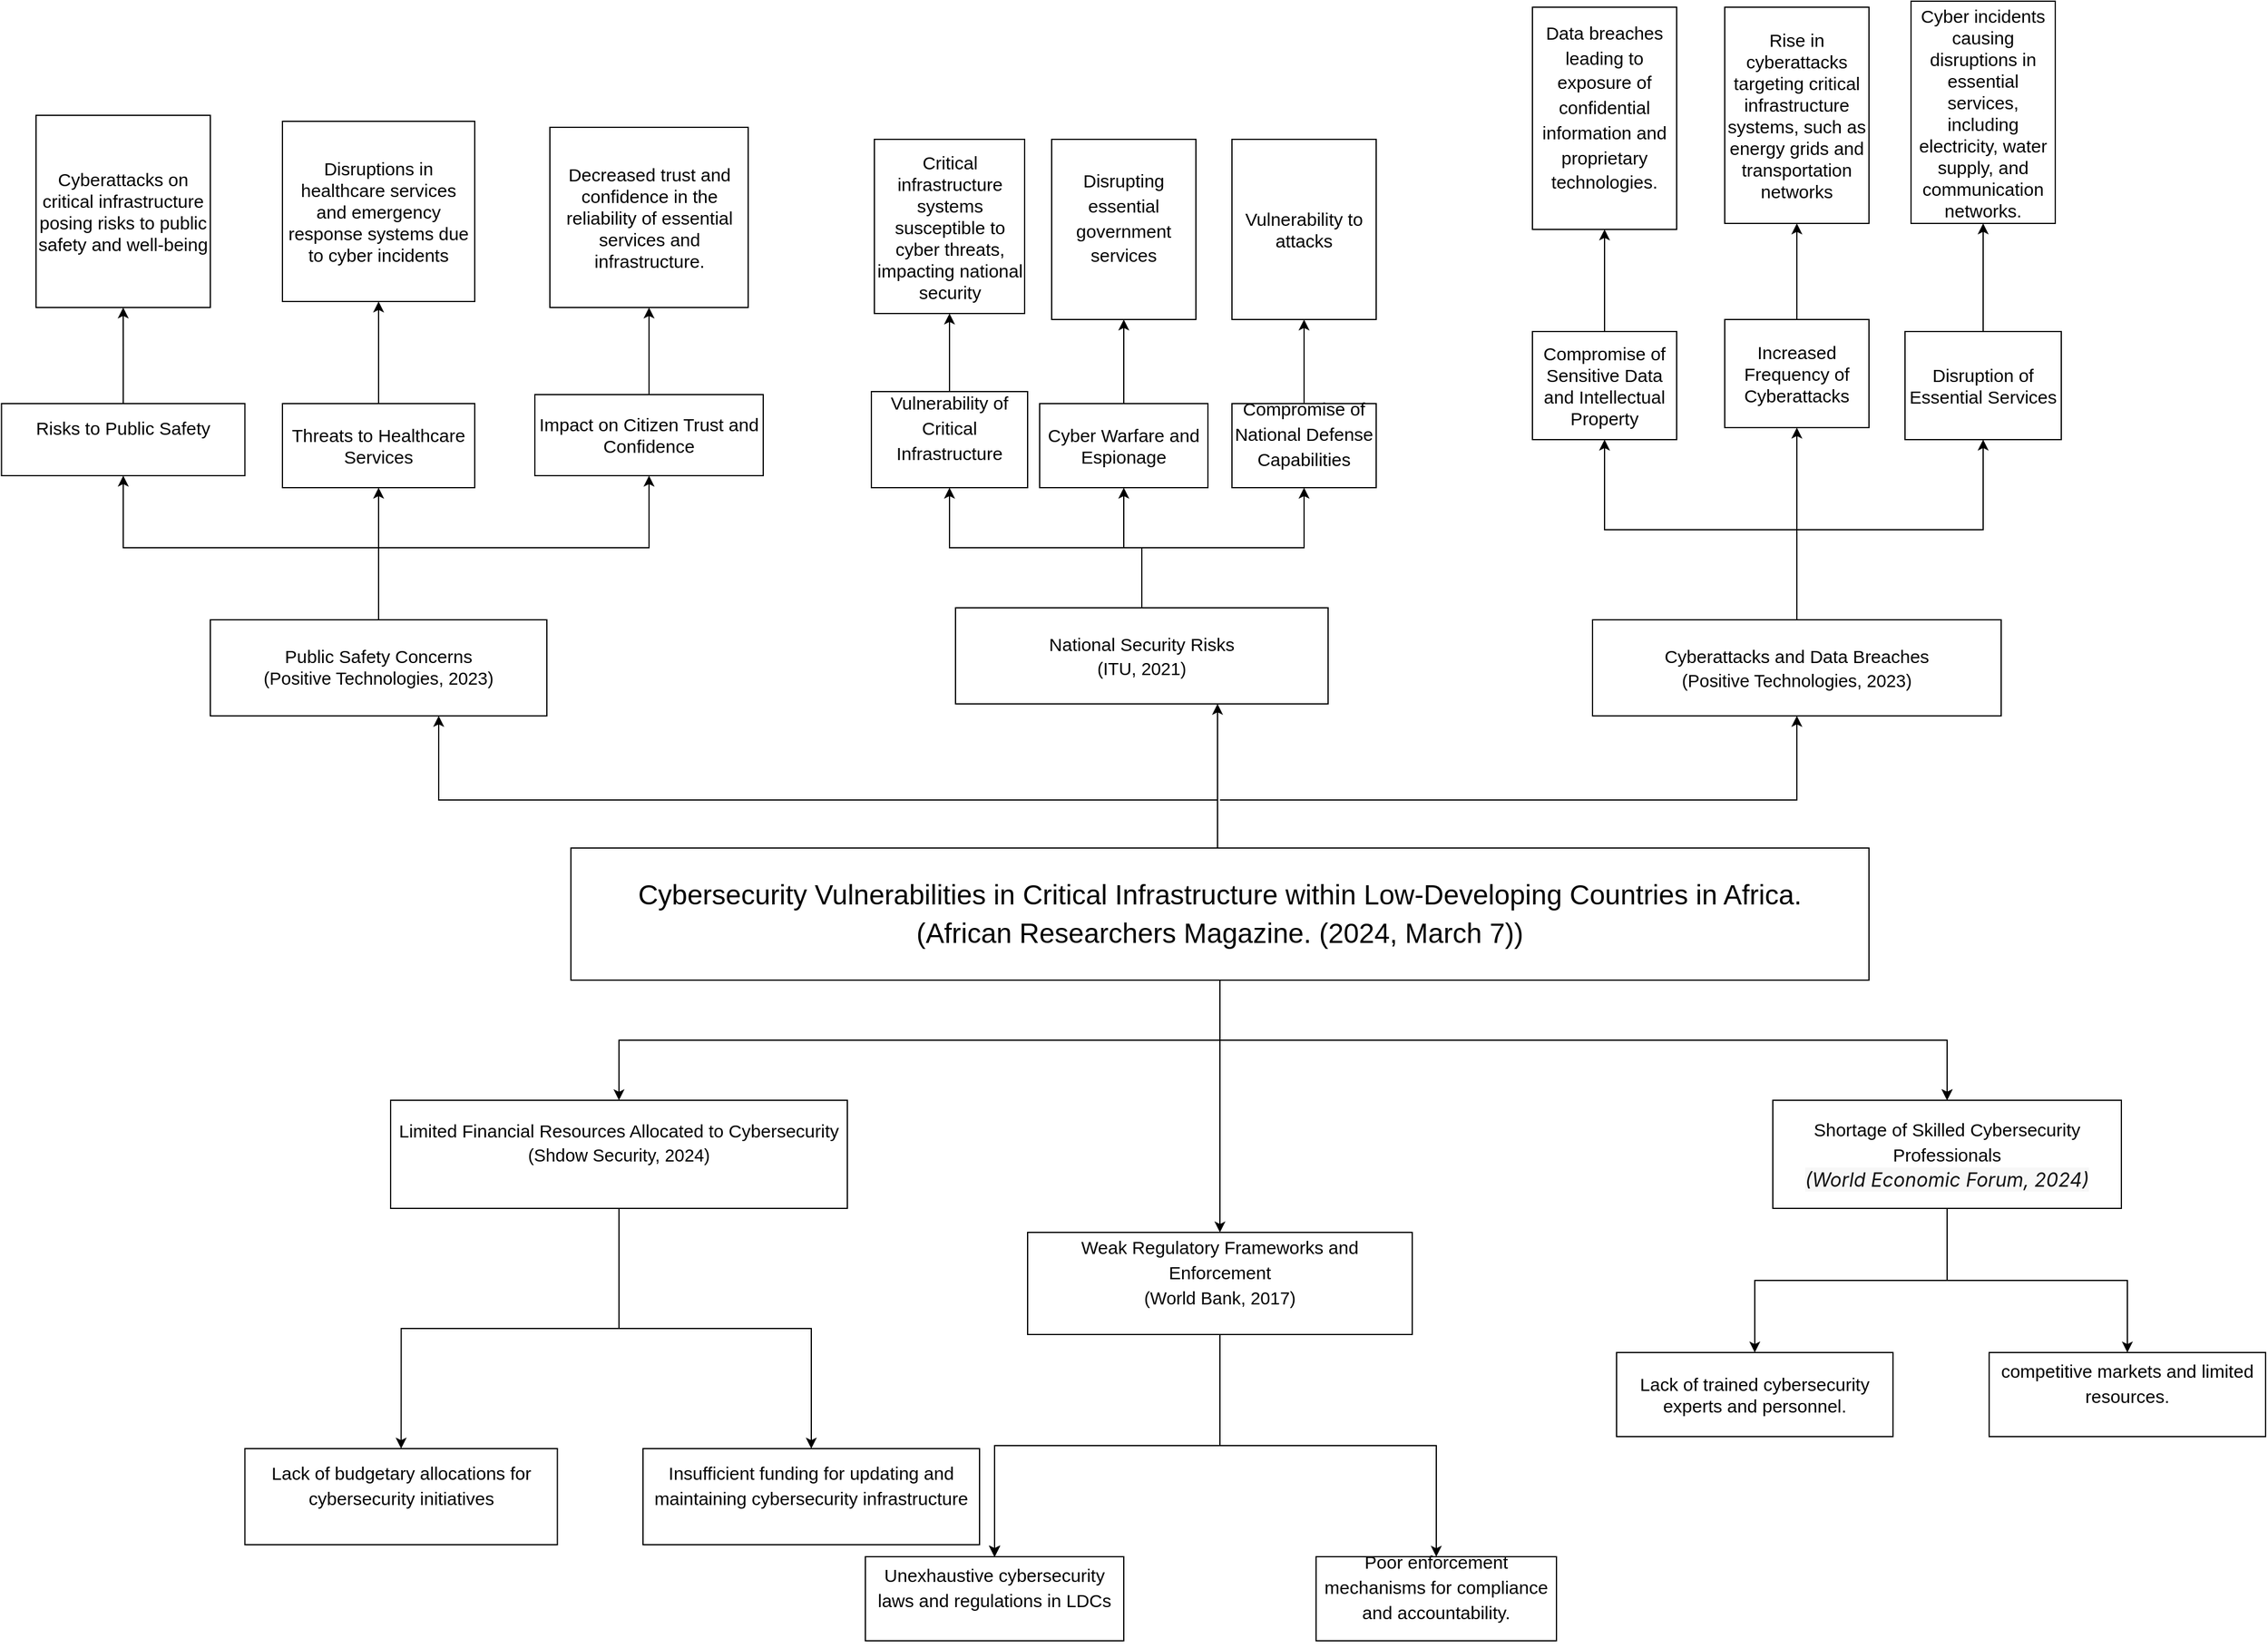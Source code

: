 <mxfile version="24.4.4" type="github">
  <diagram name="Page-1" id="VkASsHpngTa2wYTxf0N8">
    <mxGraphModel dx="2335" dy="1908" grid="1" gridSize="10" guides="1" tooltips="1" connect="1" arrows="1" fold="1" page="1" pageScale="1" pageWidth="850" pageHeight="1100" math="0" shadow="0">
      <root>
        <mxCell id="0" />
        <mxCell id="1" parent="0" />
        <mxCell id="DKDABqMm2oadwqxOEiDG-5" value="" style="edgeStyle=orthogonalEdgeStyle;rounded=0;orthogonalLoop=1;jettySize=auto;html=1;fontSize=15;" parent="1" source="DKDABqMm2oadwqxOEiDG-2" target="DKDABqMm2oadwqxOEiDG-3" edge="1">
          <mxGeometry relative="1" as="geometry" />
        </mxCell>
        <mxCell id="DKDABqMm2oadwqxOEiDG-7" value="" style="edgeStyle=orthogonalEdgeStyle;rounded=0;orthogonalLoop=1;jettySize=auto;html=1;fontSize=15;" parent="1" source="DKDABqMm2oadwqxOEiDG-2" target="DKDABqMm2oadwqxOEiDG-6" edge="1">
          <mxGeometry relative="1" as="geometry" />
        </mxCell>
        <mxCell id="DKDABqMm2oadwqxOEiDG-8" value="" style="edgeStyle=orthogonalEdgeStyle;rounded=0;orthogonalLoop=1;jettySize=auto;html=1;fontSize=15;" parent="1" source="DKDABqMm2oadwqxOEiDG-2" target="DKDABqMm2oadwqxOEiDG-6" edge="1">
          <mxGeometry relative="1" as="geometry" />
        </mxCell>
        <mxCell id="DKDABqMm2oadwqxOEiDG-11" value="" style="edgeStyle=orthogonalEdgeStyle;rounded=0;orthogonalLoop=1;jettySize=auto;html=1;fontSize=15;" parent="1" source="DKDABqMm2oadwqxOEiDG-2" target="DKDABqMm2oadwqxOEiDG-10" edge="1">
          <mxGeometry relative="1" as="geometry" />
        </mxCell>
        <mxCell id="DKDABqMm2oadwqxOEiDG-43" value="" style="edgeStyle=orthogonalEdgeStyle;rounded=0;orthogonalLoop=1;jettySize=auto;html=1;fontSize=15;" parent="1" source="DKDABqMm2oadwqxOEiDG-2" target="DKDABqMm2oadwqxOEiDG-42" edge="1">
          <mxGeometry relative="1" as="geometry">
            <Array as="points">
              <mxPoint x="718" y="380" />
              <mxPoint x="70" y="380" />
            </Array>
          </mxGeometry>
        </mxCell>
        <mxCell id="DKDABqMm2oadwqxOEiDG-45" value="" style="edgeStyle=orthogonalEdgeStyle;rounded=0;orthogonalLoop=1;jettySize=auto;html=1;fontSize=15;" parent="1" source="DKDABqMm2oadwqxOEiDG-2" target="DKDABqMm2oadwqxOEiDG-44" edge="1">
          <mxGeometry relative="1" as="geometry">
            <Array as="points">
              <mxPoint x="718" y="360" />
              <mxPoint x="718" y="360" />
            </Array>
          </mxGeometry>
        </mxCell>
        <mxCell id="DKDABqMm2oadwqxOEiDG-2" value="&lt;p dir=&quot;ltr&quot; style=&quot;line-height: 1.38; margin-top: 0pt; margin-bottom: 0pt; font-size: 23px;&quot;&gt;&lt;span style=&quot;font-size: 23px;&quot; id=&quot;docs-internal-guid-ebd4210a-7fff-374b-6ba0-749854fff992&quot;&gt;&lt;/span&gt;&lt;/p&gt;&lt;p style=&quot;line-height: 1.38; margin-top: 0pt; margin-bottom: 0pt; font-size: 23px;&quot; dir=&quot;ltr&quot;&gt;&lt;span style=&quot;font-size: 23px; font-family: Arial, sans-serif; color: rgb(0, 0, 0); background-color: transparent; font-weight: 400; font-style: normal; font-variant: normal; text-decoration: none; vertical-align: baseline; white-space: pre-wrap;&quot;&gt;Cybersecurity Vulnerabilities in Critical Infrastructure within Low-Developing Countries in Africa.&lt;/span&gt;&lt;/p&gt;&lt;p style=&quot;line-height: 1.38; margin-top: 0pt; margin-bottom: 0pt; font-size: 23px;&quot; dir=&quot;ltr&quot;&gt;&lt;span style=&quot;background-color: transparent; white-space-collapse: preserve; font-family: Arial, sans-serif; font-variant-numeric: normal; font-variant-east-asian: normal; font-variant-alternates: normal; font-variant-position: normal; vertical-align: baseline;&quot;&gt;(&lt;/span&gt;&lt;span style=&quot;background-color: transparent; white-space-collapse: preserve; font-family: Arial, sans-serif;&quot;&gt;African Researchers Magazine. (2024, March 7)&lt;/span&gt;&lt;span style=&quot;background-color: transparent; font-family: Arial, sans-serif; white-space-collapse: preserve;&quot;&gt;)&lt;/span&gt;&lt;/p&gt;" style="whiteSpace=wrap;html=1;fontSize=23;" parent="1" vertex="1">
          <mxGeometry x="180" y="420" width="1080" height="110" as="geometry" />
        </mxCell>
        <mxCell id="DKDABqMm2oadwqxOEiDG-37" value="" style="edgeStyle=orthogonalEdgeStyle;rounded=0;orthogonalLoop=1;jettySize=auto;html=1;fontSize=15;" parent="1" source="DKDABqMm2oadwqxOEiDG-3" target="DKDABqMm2oadwqxOEiDG-36" edge="1">
          <mxGeometry relative="1" as="geometry" />
        </mxCell>
        <mxCell id="DKDABqMm2oadwqxOEiDG-39" value="" style="edgeStyle=orthogonalEdgeStyle;rounded=0;orthogonalLoop=1;jettySize=auto;html=1;entryX=0.5;entryY=0;entryDx=0;entryDy=0;fontSize=15;" parent="1" source="DKDABqMm2oadwqxOEiDG-3" target="DKDABqMm2oadwqxOEiDG-38" edge="1">
          <mxGeometry relative="1" as="geometry" />
        </mxCell>
        <mxCell id="DKDABqMm2oadwqxOEiDG-3" value="&lt;span id=&quot;docs-internal-guid-46789bb0-7fff-914e-63f1-fa11c02dad69&quot; style=&quot;font-size: 15px;&quot;&gt;&lt;p dir=&quot;ltr&quot; style=&quot;line-height: 1.38; margin-top: 0pt; margin-bottom: 0pt; font-size: 15px;&quot;&gt;&lt;span style=&quot;font-size: 15px; font-family: Arial, sans-serif; background-color: transparent; font-variant-numeric: normal; font-variant-east-asian: normal; font-variant-alternates: normal; font-variant-position: normal; vertical-align: baseline; white-space-collapse: preserve;&quot;&gt;Limited Financial Resources Allocated to Cybersecurity&lt;/span&gt;&lt;/p&gt;&lt;div style=&quot;font-size: 15px;&quot;&gt;&lt;span style=&quot;font-size: 15px; font-family: Arial, sans-serif; background-color: transparent; font-variant-numeric: normal; font-variant-east-asian: normal; font-variant-alternates: normal; font-variant-position: normal; vertical-align: baseline; white-space-collapse: preserve;&quot;&gt;&lt;span id=&quot;docs-internal-guid-2840e916-7fff-61e6-6857-5c18e821c0c6&quot;&gt;&lt;p style=&quot;line-height:1.38;margin-top:0pt;margin-bottom:0pt;&quot; dir=&quot;ltr&quot;&gt;&lt;span style=&quot;font-size: 11pt; background-color: transparent; font-variant-numeric: normal; font-variant-east-asian: normal; font-variant-alternates: normal; font-variant-position: normal; vertical-align: baseline;&quot;&gt;(Shdow Security, 2024)&lt;/span&gt;&lt;/p&gt;&lt;div&gt;&lt;span style=&quot;font-size: 11pt; background-color: transparent; font-variant-numeric: normal; font-variant-east-asian: normal; font-variant-alternates: normal; font-variant-position: normal; vertical-align: baseline;&quot;&gt;&lt;br&gt;&lt;/span&gt;&lt;/div&gt;&lt;/span&gt;&lt;/span&gt;&lt;/div&gt;&lt;/span&gt;" style="whiteSpace=wrap;html=1;fontSize=15;" parent="1" vertex="1">
          <mxGeometry x="30" y="630" width="380" height="90" as="geometry" />
        </mxCell>
        <mxCell id="DKDABqMm2oadwqxOEiDG-33" value="" style="edgeStyle=orthogonalEdgeStyle;rounded=0;orthogonalLoop=1;jettySize=auto;html=1;fontSize=15;" parent="1" source="DKDABqMm2oadwqxOEiDG-6" target="DKDABqMm2oadwqxOEiDG-32" edge="1">
          <mxGeometry relative="1" as="geometry" />
        </mxCell>
        <mxCell id="DKDABqMm2oadwqxOEiDG-35" value="" style="edgeStyle=orthogonalEdgeStyle;rounded=0;orthogonalLoop=1;jettySize=auto;html=1;fontSize=15;" parent="1" source="DKDABqMm2oadwqxOEiDG-6" target="DKDABqMm2oadwqxOEiDG-34" edge="1">
          <mxGeometry relative="1" as="geometry" />
        </mxCell>
        <mxCell id="DKDABqMm2oadwqxOEiDG-6" value="&lt;span id=&quot;docs-internal-guid-b5cd1bd6-7fff-cd30-41e5-c79b141ef74d&quot; style=&quot;font-size: 15px;&quot;&gt;&lt;p dir=&quot;ltr&quot; style=&quot;line-height: 1.38; margin-top: 0pt; margin-bottom: 0pt; font-size: 15px;&quot;&gt;&lt;span style=&quot;font-size: 15px; font-family: Arial, sans-serif; background-color: transparent; font-variant-numeric: normal; font-variant-east-asian: normal; font-variant-alternates: normal; font-variant-position: normal; vertical-align: baseline; white-space-collapse: preserve;&quot;&gt;Shortage of Skilled Cybersecurity Professionals&lt;/span&gt;&lt;/p&gt;&lt;div style=&quot;font-size: 15px;&quot;&gt;&lt;span style=&quot;font-size: 15px; font-family: Arial, sans-serif; background-color: transparent; font-variant-numeric: normal; font-variant-east-asian: normal; font-variant-alternates: normal; font-variant-position: normal; vertical-align: baseline; white-space-collapse: preserve;&quot;&gt;&lt;em style=&quot;color: rgb(17, 17, 17); font-family: -apple-system, Roboto, SegoeUI, &amp;quot;Segoe UI&amp;quot;, &amp;quot;Helvetica Neue&amp;quot;, Helvetica, &amp;quot;Microsoft YaHei&amp;quot;, &amp;quot;Meiryo UI&amp;quot;, Meiryo, &amp;quot;Arial Unicode MS&amp;quot;, sans-serif; font-size: 16px; text-align: left; white-space-collapse: collapse; background-color: rgb(247, 247, 247);&quot;&gt;(World Economic Forum, 2024)&lt;/em&gt;&lt;br style=&quot;font-size: 15px;&quot;&gt;&lt;/span&gt;&lt;/div&gt;&lt;/span&gt;" style="whiteSpace=wrap;html=1;fontSize=15;" parent="1" vertex="1">
          <mxGeometry x="1180" y="630" width="290" height="90" as="geometry" />
        </mxCell>
        <mxCell id="DKDABqMm2oadwqxOEiDG-13" value="" style="edgeStyle=orthogonalEdgeStyle;rounded=0;orthogonalLoop=1;jettySize=auto;html=1;fontSize=15;" parent="1" source="DKDABqMm2oadwqxOEiDG-10" target="DKDABqMm2oadwqxOEiDG-12" edge="1">
          <mxGeometry relative="1" as="geometry" />
        </mxCell>
        <mxCell id="DKDABqMm2oadwqxOEiDG-14" value="" style="edgeStyle=orthogonalEdgeStyle;rounded=0;orthogonalLoop=1;jettySize=auto;html=1;fontSize=15;" parent="1" source="DKDABqMm2oadwqxOEiDG-10" target="DKDABqMm2oadwqxOEiDG-12" edge="1">
          <mxGeometry relative="1" as="geometry" />
        </mxCell>
        <mxCell id="DKDABqMm2oadwqxOEiDG-15" value="" style="edgeStyle=orthogonalEdgeStyle;rounded=0;orthogonalLoop=1;jettySize=auto;html=1;fontSize=15;" parent="1" source="DKDABqMm2oadwqxOEiDG-10" target="DKDABqMm2oadwqxOEiDG-12" edge="1">
          <mxGeometry relative="1" as="geometry" />
        </mxCell>
        <mxCell id="DKDABqMm2oadwqxOEiDG-16" value="" style="edgeStyle=orthogonalEdgeStyle;rounded=0;orthogonalLoop=1;jettySize=auto;html=1;fontSize=15;" parent="1" source="DKDABqMm2oadwqxOEiDG-10" target="DKDABqMm2oadwqxOEiDG-12" edge="1">
          <mxGeometry relative="1" as="geometry" />
        </mxCell>
        <mxCell id="DKDABqMm2oadwqxOEiDG-17" value="" style="edgeStyle=orthogonalEdgeStyle;rounded=0;orthogonalLoop=1;jettySize=auto;html=1;fontSize=15;" parent="1" source="DKDABqMm2oadwqxOEiDG-10" target="DKDABqMm2oadwqxOEiDG-12" edge="1">
          <mxGeometry relative="1" as="geometry" />
        </mxCell>
        <mxCell id="DKDABqMm2oadwqxOEiDG-18" value="" style="edgeStyle=orthogonalEdgeStyle;rounded=0;orthogonalLoop=1;jettySize=auto;html=1;fontSize=15;" parent="1" source="DKDABqMm2oadwqxOEiDG-10" target="DKDABqMm2oadwqxOEiDG-12" edge="1">
          <mxGeometry relative="1" as="geometry" />
        </mxCell>
        <mxCell id="DKDABqMm2oadwqxOEiDG-20" value="" style="edgeStyle=orthogonalEdgeStyle;rounded=0;orthogonalLoop=1;jettySize=auto;html=1;fontSize=15;" parent="1" source="DKDABqMm2oadwqxOEiDG-10" target="DKDABqMm2oadwqxOEiDG-19" edge="1">
          <mxGeometry relative="1" as="geometry" />
        </mxCell>
        <mxCell id="DKDABqMm2oadwqxOEiDG-10" value="&lt;span id=&quot;docs-internal-guid-ee675dfc-7fff-a7e6-df40-568c656080a0&quot; style=&quot;font-size: 15px;&quot;&gt;&lt;p dir=&quot;ltr&quot; style=&quot;line-height: 1.38; margin-top: 0pt; margin-bottom: 0pt; font-size: 15px;&quot;&gt;&lt;span style=&quot;font-size: 15px; font-family: Arial, sans-serif; background-color: transparent; font-variant-numeric: normal; font-variant-east-asian: normal; font-variant-alternates: normal; font-variant-position: normal; vertical-align: baseline; white-space-collapse: preserve;&quot;&gt;Weak Regulatory Frameworks and Enforcement&lt;/span&gt;&lt;/p&gt;&lt;div style=&quot;font-size: 15px;&quot;&gt;&lt;span id=&quot;docs-internal-guid-870052de-7fff-d767-d1dd-f5d0f1d0339c&quot;&gt;&lt;p style=&quot;line-height:1.38;margin-top:0pt;margin-bottom:0pt;&quot; dir=&quot;ltr&quot;&gt;&lt;span style=&quot;font-size: 11pt; font-family: Arial, sans-serif; background-color: transparent; font-variant-numeric: normal; font-variant-east-asian: normal; font-variant-alternates: normal; font-variant-position: normal; vertical-align: baseline; white-space-collapse: preserve;&quot;&gt;(World Bank, 2017)&lt;/span&gt;&lt;/p&gt;&lt;div&gt;&lt;span style=&quot;font-size: 11pt; font-family: Arial, sans-serif; background-color: transparent; font-variant-numeric: normal; font-variant-east-asian: normal; font-variant-alternates: normal; font-variant-position: normal; vertical-align: baseline; white-space-collapse: preserve;&quot;&gt;&lt;br&gt;&lt;/span&gt;&lt;/div&gt;&lt;/span&gt;&lt;/div&gt;&lt;/span&gt;" style="whiteSpace=wrap;html=1;fontSize=15;" parent="1" vertex="1">
          <mxGeometry x="560" y="740" width="320" height="85" as="geometry" />
        </mxCell>
        <mxCell id="DKDABqMm2oadwqxOEiDG-12" value="&lt;span id=&quot;docs-internal-guid-36c072c3-7fff-7dba-9657-4e7c788cad39&quot; style=&quot;font-size: 15px;&quot;&gt;&lt;p dir=&quot;ltr&quot; style=&quot;line-height: 1.38; margin-top: 0pt; margin-bottom: 0pt; font-size: 15px;&quot;&gt;&lt;span style=&quot;font-size: 15px; font-family: Arial, sans-serif; background-color: transparent; font-variant-numeric: normal; font-variant-east-asian: normal; font-variant-alternates: normal; font-variant-position: normal; vertical-align: baseline; white-space-collapse: preserve;&quot;&gt;Unexhaustive cybersecurity laws and regulations in LDCs&lt;/span&gt;&lt;/p&gt;&lt;div style=&quot;font-size: 15px;&quot;&gt;&lt;span style=&quot;font-size: 15px; font-family: Arial, sans-serif; background-color: transparent; font-variant-numeric: normal; font-variant-east-asian: normal; font-variant-alternates: normal; font-variant-position: normal; vertical-align: baseline; white-space-collapse: preserve;&quot;&gt;&lt;br style=&quot;font-size: 15px;&quot;&gt;&lt;/span&gt;&lt;/div&gt;&lt;/span&gt;" style="whiteSpace=wrap;html=1;fontSize=15;" parent="1" vertex="1">
          <mxGeometry x="425" y="1010" width="215" height="70" as="geometry" />
        </mxCell>
        <mxCell id="DKDABqMm2oadwqxOEiDG-19" value="&lt;span id=&quot;docs-internal-guid-ab69dab1-7fff-f3d3-d846-d09dbfb3d559&quot; style=&quot;font-size: 15px;&quot;&gt;&lt;p dir=&quot;ltr&quot; style=&quot;line-height: 1.38; margin-top: 0pt; margin-bottom: 0pt; font-size: 15px;&quot;&gt;&lt;span style=&quot;font-size: 15px; font-family: Arial, sans-serif; background-color: transparent; font-variant-numeric: normal; font-variant-east-asian: normal; font-variant-alternates: normal; font-variant-position: normal; vertical-align: baseline; white-space-collapse: preserve;&quot;&gt;Poor enforcement mechanisms for compliance and accountability.&lt;/span&gt;&lt;/p&gt;&lt;div style=&quot;font-size: 15px;&quot;&gt;&lt;span style=&quot;font-size: 15px; font-family: Arial, sans-serif; background-color: transparent; font-variant-numeric: normal; font-variant-east-asian: normal; font-variant-alternates: normal; font-variant-position: normal; vertical-align: baseline; white-space-collapse: preserve;&quot;&gt;&lt;br style=&quot;font-size: 15px;&quot;&gt;&lt;/span&gt;&lt;/div&gt;&lt;/span&gt;" style="whiteSpace=wrap;html=1;fontSize=15;" parent="1" vertex="1">
          <mxGeometry x="800" y="1010" width="200" height="70" as="geometry" />
        </mxCell>
        <mxCell id="DKDABqMm2oadwqxOEiDG-32" value="&lt;span style=&quot;font-family: Arial, sans-serif; font-size: 15px; white-space-collapse: preserve;&quot;&gt;Lack of trained cybersecurity experts and personnel.&lt;/span&gt;" style="whiteSpace=wrap;html=1;fontSize=15;" parent="1" vertex="1">
          <mxGeometry x="1050" y="840" width="230" height="70" as="geometry" />
        </mxCell>
        <mxCell id="DKDABqMm2oadwqxOEiDG-34" value="&lt;span id=&quot;docs-internal-guid-aa4c6df5-7fff-dfb7-9437-6aa5b7b14c0f&quot; style=&quot;font-size: 15px;&quot;&gt;&lt;p dir=&quot;ltr&quot; style=&quot;line-height: 1.38; margin-top: 0pt; margin-bottom: 0pt; font-size: 15px;&quot;&gt;&lt;span style=&quot;font-size: 15px; font-family: Arial, sans-serif; background-color: transparent; font-variant-numeric: normal; font-variant-east-asian: normal; font-variant-alternates: normal; font-variant-position: normal; vertical-align: baseline; white-space-collapse: preserve;&quot;&gt;competitive markets and limited resources.&lt;/span&gt;&lt;/p&gt;&lt;div style=&quot;font-size: 15px;&quot;&gt;&lt;span style=&quot;font-size: 15px; font-family: Arial, sans-serif; background-color: transparent; font-variant-numeric: normal; font-variant-east-asian: normal; font-variant-alternates: normal; font-variant-position: normal; vertical-align: baseline; white-space-collapse: preserve;&quot;&gt;&lt;br style=&quot;font-size: 15px;&quot;&gt;&lt;/span&gt;&lt;/div&gt;&lt;/span&gt;" style="whiteSpace=wrap;html=1;fontSize=15;" parent="1" vertex="1">
          <mxGeometry x="1360" y="840" width="230" height="70" as="geometry" />
        </mxCell>
        <mxCell id="DKDABqMm2oadwqxOEiDG-36" value="&lt;span id=&quot;docs-internal-guid-99fb212f-7fff-c266-11b4-b75d5406dfdb&quot; style=&quot;font-size: 15px;&quot;&gt;&lt;p dir=&quot;ltr&quot; style=&quot;line-height: 1.38; margin-top: 0pt; margin-bottom: 0pt; font-size: 15px;&quot;&gt;&lt;span style=&quot;font-size: 15px; font-family: Arial, sans-serif; background-color: transparent; font-variant-numeric: normal; font-variant-east-asian: normal; font-variant-alternates: normal; font-variant-position: normal; vertical-align: baseline; white-space-collapse: preserve;&quot;&gt;Insufficient funding for updating and maintaining cybersecurity infrastructure&lt;/span&gt;&lt;/p&gt;&lt;div style=&quot;font-size: 15px;&quot;&gt;&lt;span style=&quot;font-size: 15px; font-family: Arial, sans-serif; background-color: transparent; font-variant-numeric: normal; font-variant-east-asian: normal; font-variant-alternates: normal; font-variant-position: normal; vertical-align: baseline; white-space-collapse: preserve;&quot;&gt;&lt;br style=&quot;font-size: 15px;&quot;&gt;&lt;/span&gt;&lt;/div&gt;&lt;/span&gt;" style="whiteSpace=wrap;html=1;rounded=0;fontSize=15;" parent="1" vertex="1">
          <mxGeometry x="240" y="920" width="280" height="80" as="geometry" />
        </mxCell>
        <mxCell id="DKDABqMm2oadwqxOEiDG-38" value="&lt;span id=&quot;docs-internal-guid-65d077d7-7fff-e957-8c1c-02251625d517&quot; style=&quot;font-size: 15px;&quot;&gt;&lt;p dir=&quot;ltr&quot; style=&quot;line-height: 1.38; margin-top: 0pt; margin-bottom: 0pt; font-size: 15px;&quot;&gt;&lt;span style=&quot;font-size: 15px; font-family: Arial, sans-serif; background-color: transparent; font-variant-numeric: normal; font-variant-east-asian: normal; font-variant-alternates: normal; font-variant-position: normal; vertical-align: baseline; white-space-collapse: preserve;&quot;&gt;Lack of budgetary allocations for cybersecurity initiatives&lt;/span&gt;&lt;/p&gt;&lt;div style=&quot;font-size: 15px;&quot;&gt;&lt;span style=&quot;font-size: 15px; font-family: Arial, sans-serif; background-color: transparent; font-variant-numeric: normal; font-variant-east-asian: normal; font-variant-alternates: normal; font-variant-position: normal; vertical-align: baseline; white-space-collapse: preserve;&quot;&gt;&lt;br style=&quot;font-size: 15px;&quot;&gt;&lt;/span&gt;&lt;/div&gt;&lt;/span&gt;" style="whiteSpace=wrap;html=1;fontSize=15;" parent="1" vertex="1">
          <mxGeometry x="-91.25" y="920" width="260" height="80" as="geometry" />
        </mxCell>
        <mxCell id="DKDABqMm2oadwqxOEiDG-84" value="" style="edgeStyle=orthogonalEdgeStyle;rounded=0;orthogonalLoop=1;jettySize=auto;html=1;fontSize=15;" parent="1" source="DKDABqMm2oadwqxOEiDG-40" target="DKDABqMm2oadwqxOEiDG-83" edge="1">
          <mxGeometry relative="1" as="geometry" />
        </mxCell>
        <mxCell id="DKDABqMm2oadwqxOEiDG-86" value="" style="edgeStyle=orthogonalEdgeStyle;rounded=0;orthogonalLoop=1;jettySize=auto;html=1;fontSize=15;" parent="1" source="DKDABqMm2oadwqxOEiDG-40" target="DKDABqMm2oadwqxOEiDG-85" edge="1">
          <mxGeometry relative="1" as="geometry" />
        </mxCell>
        <mxCell id="DKDABqMm2oadwqxOEiDG-88" value="" style="edgeStyle=orthogonalEdgeStyle;rounded=0;orthogonalLoop=1;jettySize=auto;html=1;fontSize=15;" parent="1" source="DKDABqMm2oadwqxOEiDG-40" target="DKDABqMm2oadwqxOEiDG-87" edge="1">
          <mxGeometry relative="1" as="geometry" />
        </mxCell>
        <mxCell id="DKDABqMm2oadwqxOEiDG-40" value="&lt;span id=&quot;docs-internal-guid-2bfeae69-7fff-b663-224b-63ef1fca7043&quot; style=&quot;font-size: 15px;&quot;&gt;&lt;p dir=&quot;ltr&quot; style=&quot;line-height: 1.38; margin-top: 0pt; margin-bottom: 0pt; font-size: 15px;&quot;&gt;&lt;span style=&quot;font-size: 15px; font-family: Arial, sans-serif; background-color: transparent; font-variant-numeric: normal; font-variant-east-asian: normal; font-variant-alternates: normal; font-variant-position: normal; vertical-align: baseline; white-space-collapse: preserve;&quot;&gt;Cyberattacks and Data Breaches&lt;/span&gt;&lt;/p&gt;&lt;div style=&quot;font-size: 15px;&quot;&gt;&lt;span style=&quot;font-size: 15px; font-family: Arial, sans-serif; background-color: transparent; font-variant-numeric: normal; font-variant-east-asian: normal; font-variant-alternates: normal; font-variant-position: normal; vertical-align: baseline; white-space-collapse: preserve;&quot;&gt;&lt;span id=&quot;docs-internal-guid-1ea8d695-7fff-13a2-fd27-b963dbe09341&quot;&gt;&lt;span style=&quot;font-size: 11pt; background-color: transparent; font-variant-numeric: normal; font-variant-east-asian: normal; font-variant-alternates: normal; font-variant-position: normal; vertical-align: baseline;&quot;&gt;(Positive Technologies, 2023)&lt;/span&gt;&lt;/span&gt;&lt;br style=&quot;font-size: 15px;&quot;&gt;&lt;/span&gt;&lt;/div&gt;&lt;/span&gt;" style="whiteSpace=wrap;html=1;fontSize=15;" parent="1" vertex="1">
          <mxGeometry x="1030" y="230" width="340" height="80" as="geometry" />
        </mxCell>
        <mxCell id="DKDABqMm2oadwqxOEiDG-47" value="" style="edgeStyle=orthogonalEdgeStyle;rounded=0;orthogonalLoop=1;jettySize=auto;html=1;fontSize=15;" parent="1" source="DKDABqMm2oadwqxOEiDG-42" target="DKDABqMm2oadwqxOEiDG-46" edge="1">
          <mxGeometry relative="1" as="geometry" />
        </mxCell>
        <mxCell id="DKDABqMm2oadwqxOEiDG-49" value="" style="edgeStyle=orthogonalEdgeStyle;rounded=0;orthogonalLoop=1;jettySize=auto;html=1;fontSize=15;" parent="1" source="DKDABqMm2oadwqxOEiDG-42" target="DKDABqMm2oadwqxOEiDG-48" edge="1">
          <mxGeometry relative="1" as="geometry" />
        </mxCell>
        <mxCell id="DKDABqMm2oadwqxOEiDG-53" value="" style="edgeStyle=orthogonalEdgeStyle;rounded=0;orthogonalLoop=1;jettySize=auto;html=1;fontSize=15;" parent="1" source="DKDABqMm2oadwqxOEiDG-42" target="DKDABqMm2oadwqxOEiDG-52" edge="1">
          <mxGeometry relative="1" as="geometry" />
        </mxCell>
        <mxCell id="DKDABqMm2oadwqxOEiDG-42" value="&lt;b style=&quot;font-weight: normal; font-size: 15px;&quot; id=&quot;docs-internal-guid-871bb8ce-7fff-dd0b-63ca-fa121485101e&quot;&gt;&lt;span style=&quot;font-size: 15px; font-family: Arial, sans-serif; color: rgb(0, 0, 0); background-color: transparent; font-weight: 400; font-style: normal; font-variant: normal; text-decoration: none; vertical-align: baseline; white-space: pre-wrap;&quot;&gt;Public Safety Concerns&lt;/span&gt;&lt;/b&gt;&lt;div&gt;&lt;span style=&quot;background-color: transparent; font-family: Arial, sans-serif; font-size: 11pt; white-space-collapse: preserve;&quot;&gt;(Positive Technologies, 2023)&lt;/span&gt;&lt;/div&gt;" style="whiteSpace=wrap;html=1;fontSize=15;" parent="1" vertex="1">
          <mxGeometry x="-120" y="230" width="280" height="80" as="geometry" />
        </mxCell>
        <mxCell id="DKDABqMm2oadwqxOEiDG-62" value="" style="edgeStyle=orthogonalEdgeStyle;rounded=0;orthogonalLoop=1;jettySize=auto;html=1;fontSize=15;" parent="1" source="DKDABqMm2oadwqxOEiDG-44" target="DKDABqMm2oadwqxOEiDG-61" edge="1">
          <mxGeometry relative="1" as="geometry" />
        </mxCell>
        <mxCell id="DKDABqMm2oadwqxOEiDG-64" value="" style="edgeStyle=orthogonalEdgeStyle;rounded=0;orthogonalLoop=1;jettySize=auto;html=1;fontSize=15;" parent="1" source="DKDABqMm2oadwqxOEiDG-44" target="DKDABqMm2oadwqxOEiDG-63" edge="1">
          <mxGeometry relative="1" as="geometry" />
        </mxCell>
        <mxCell id="DKDABqMm2oadwqxOEiDG-72" value="" style="edgeStyle=orthogonalEdgeStyle;rounded=0;orthogonalLoop=1;jettySize=auto;html=1;fontSize=15;" parent="1" source="DKDABqMm2oadwqxOEiDG-44" target="DKDABqMm2oadwqxOEiDG-71" edge="1">
          <mxGeometry relative="1" as="geometry" />
        </mxCell>
        <mxCell id="DKDABqMm2oadwqxOEiDG-44" value="&lt;span id=&quot;docs-internal-guid-dbb13a7d-7fff-372f-57e5-14cad5e5f7df&quot; style=&quot;font-size: 15px;&quot;&gt;&lt;p dir=&quot;ltr&quot; style=&quot;line-height: 1.38; margin-top: 0pt; margin-bottom: 0pt; font-size: 15px;&quot;&gt;&lt;span style=&quot;font-size: 15px; font-family: Arial, sans-serif; background-color: transparent; font-variant-numeric: normal; font-variant-east-asian: normal; font-variant-alternates: normal; font-variant-position: normal; vertical-align: baseline; white-space-collapse: preserve;&quot;&gt;National Security Risks&lt;/span&gt;&lt;/p&gt;&lt;div style=&quot;font-size: 15px;&quot;&gt;&lt;span style=&quot;font-size: 15px; font-family: Arial, sans-serif; background-color: transparent; font-variant-numeric: normal; font-variant-east-asian: normal; font-variant-alternates: normal; font-variant-position: normal; vertical-align: baseline; white-space-collapse: preserve;&quot;&gt;&lt;span id=&quot;docs-internal-guid-1cfafb6b-7fff-5ed6-63a4-bd05ca98f5dd&quot;&gt;&lt;span style=&quot;font-size: 11pt; background-color: transparent; font-variant-numeric: normal; font-variant-east-asian: normal; font-variant-alternates: normal; font-variant-position: normal; vertical-align: baseline;&quot;&gt;(ITU, 2021)&lt;/span&gt;&lt;/span&gt;&lt;br style=&quot;font-size: 15px;&quot;&gt;&lt;/span&gt;&lt;/div&gt;&lt;/span&gt;" style="whiteSpace=wrap;html=1;fontSize=15;" parent="1" vertex="1">
          <mxGeometry x="500" y="220" width="310" height="80" as="geometry" />
        </mxCell>
        <mxCell id="DKDABqMm2oadwqxOEiDG-55" value="" style="edgeStyle=orthogonalEdgeStyle;rounded=0;orthogonalLoop=1;jettySize=auto;html=1;fontSize=15;" parent="1" source="DKDABqMm2oadwqxOEiDG-46" target="DKDABqMm2oadwqxOEiDG-54" edge="1">
          <mxGeometry relative="1" as="geometry" />
        </mxCell>
        <mxCell id="DKDABqMm2oadwqxOEiDG-46" value="&lt;span id=&quot;docs-internal-guid-593d0aeb-7fff-c4ab-15f0-2bb5d5948779&quot; style=&quot;font-size: 15px;&quot;&gt;&lt;p dir=&quot;ltr&quot; style=&quot;line-height: 1.38; margin-top: 0pt; margin-bottom: 0pt; font-size: 15px;&quot;&gt;&lt;span style=&quot;font-size: 15px; font-family: Arial, sans-serif; background-color: transparent; font-variant-numeric: normal; font-variant-east-asian: normal; font-variant-alternates: normal; font-variant-position: normal; vertical-align: baseline; white-space-collapse: preserve;&quot;&gt;Risks to Public Safety&lt;/span&gt;&lt;/p&gt;&lt;div style=&quot;font-size: 15px;&quot;&gt;&lt;span style=&quot;font-size: 15px; font-family: Arial, sans-serif; background-color: transparent; font-variant-numeric: normal; font-variant-east-asian: normal; font-variant-alternates: normal; font-variant-position: normal; vertical-align: baseline; white-space-collapse: preserve;&quot;&gt;&lt;br style=&quot;font-size: 15px;&quot;&gt;&lt;/span&gt;&lt;/div&gt;&lt;/span&gt;" style="whiteSpace=wrap;html=1;fontSize=15;" parent="1" vertex="1">
          <mxGeometry x="-293.75" y="50" width="202.5" height="60" as="geometry" />
        </mxCell>
        <mxCell id="DKDABqMm2oadwqxOEiDG-57" value="" style="edgeStyle=orthogonalEdgeStyle;rounded=0;orthogonalLoop=1;jettySize=auto;html=1;fontSize=15;" parent="1" source="DKDABqMm2oadwqxOEiDG-48" target="DKDABqMm2oadwqxOEiDG-56" edge="1">
          <mxGeometry relative="1" as="geometry" />
        </mxCell>
        <mxCell id="DKDABqMm2oadwqxOEiDG-48" value="&lt;span id=&quot;docs-internal-guid-e46310a5-7fff-60d5-9852-368fb5e56db7&quot; style=&quot;font-size: 15px;&quot;&gt;&lt;span style=&quot;font-size: 15px; font-family: Arial, sans-serif; background-color: transparent; font-variant-numeric: normal; font-variant-east-asian: normal; font-variant-alternates: normal; font-variant-position: normal; vertical-align: baseline; white-space-collapse: preserve;&quot;&gt;Threats to Healthcare Services&lt;/span&gt;&lt;/span&gt;" style="whiteSpace=wrap;html=1;fontSize=15;" parent="1" vertex="1">
          <mxGeometry x="-60" y="50" width="160" height="70" as="geometry" />
        </mxCell>
        <mxCell id="DKDABqMm2oadwqxOEiDG-59" value="" style="edgeStyle=orthogonalEdgeStyle;rounded=0;orthogonalLoop=1;jettySize=auto;html=1;fontSize=15;" parent="1" source="DKDABqMm2oadwqxOEiDG-52" target="DKDABqMm2oadwqxOEiDG-58" edge="1">
          <mxGeometry relative="1" as="geometry" />
        </mxCell>
        <mxCell id="DKDABqMm2oadwqxOEiDG-52" value="&lt;span id=&quot;docs-internal-guid-87c4de51-7fff-062e-2f5e-cb9eb94a1eeb&quot; style=&quot;font-size: 15px;&quot;&gt;&lt;span style=&quot;font-size: 15px; font-family: Arial, sans-serif; background-color: transparent; font-variant-numeric: normal; font-variant-east-asian: normal; font-variant-alternates: normal; font-variant-position: normal; vertical-align: baseline; white-space-collapse: preserve;&quot;&gt;Impact on Citizen Trust and Confidence&lt;/span&gt;&lt;/span&gt;" style="whiteSpace=wrap;html=1;fontSize=15;" parent="1" vertex="1">
          <mxGeometry x="150" y="42.5" width="190" height="67.5" as="geometry" />
        </mxCell>
        <mxCell id="DKDABqMm2oadwqxOEiDG-54" value="&lt;span id=&quot;docs-internal-guid-bc9ba040-7fff-d6c6-4797-310470494774&quot; style=&quot;font-size: 15px;&quot;&gt;&lt;span style=&quot;font-size: 15px; font-family: Arial, sans-serif; background-color: transparent; font-variant-numeric: normal; font-variant-east-asian: normal; font-variant-alternates: normal; font-variant-position: normal; vertical-align: baseline; white-space-collapse: preserve;&quot;&gt;Cyberattacks on critical infrastructure posing risks to public safety and well-being&lt;/span&gt;&lt;/span&gt;" style="whiteSpace=wrap;html=1;fontSize=15;" parent="1" vertex="1">
          <mxGeometry x="-265" y="-190" width="145" height="160" as="geometry" />
        </mxCell>
        <mxCell id="DKDABqMm2oadwqxOEiDG-56" value="&lt;span id=&quot;docs-internal-guid-402525ea-7fff-65b1-460d-19c9d69ebaf8&quot; style=&quot;font-size: 15px;&quot;&gt;&lt;span style=&quot;font-size: 15px; font-family: Arial, sans-serif; background-color: transparent; font-variant-numeric: normal; font-variant-east-asian: normal; font-variant-alternates: normal; font-variant-position: normal; vertical-align: baseline; white-space-collapse: preserve;&quot;&gt;Disruptions in healthcare services and emergency response systems due to cyber incidents&lt;/span&gt;&lt;/span&gt;" style="whiteSpace=wrap;html=1;fontSize=15;" parent="1" vertex="1">
          <mxGeometry x="-60" y="-185" width="160" height="150" as="geometry" />
        </mxCell>
        <mxCell id="DKDABqMm2oadwqxOEiDG-58" value="&lt;span id=&quot;docs-internal-guid-f8052848-7fff-5a1f-2857-6a11873693bb&quot; style=&quot;font-size: 15px;&quot;&gt;&lt;span style=&quot;font-size: 15px; font-family: Arial, sans-serif; background-color: transparent; font-variant-numeric: normal; font-variant-east-asian: normal; font-variant-alternates: normal; font-variant-position: normal; vertical-align: baseline; white-space-collapse: preserve;&quot;&gt;Decreased trust and confidence in the reliability of essential services and infrastructure.&lt;/span&gt;&lt;/span&gt;" style="whiteSpace=wrap;html=1;fontSize=15;" parent="1" vertex="1">
          <mxGeometry x="162.5" y="-180" width="165" height="150" as="geometry" />
        </mxCell>
        <mxCell id="DKDABqMm2oadwqxOEiDG-74" value="" style="edgeStyle=orthogonalEdgeStyle;rounded=0;orthogonalLoop=1;jettySize=auto;html=1;fontSize=15;" parent="1" source="DKDABqMm2oadwqxOEiDG-61" target="DKDABqMm2oadwqxOEiDG-73" edge="1">
          <mxGeometry relative="1" as="geometry" />
        </mxCell>
        <mxCell id="DKDABqMm2oadwqxOEiDG-61" value="&lt;span id=&quot;docs-internal-guid-00cd8a48-7fff-e223-4791-d1fd758130a0&quot; style=&quot;font-size: 15px;&quot;&gt;&lt;p dir=&quot;ltr&quot; style=&quot;line-height: 1.38; margin-top: 0pt; margin-bottom: 0pt; font-size: 15px;&quot;&gt;&lt;span style=&quot;font-size: 15px; font-family: Arial, sans-serif; background-color: transparent; font-variant-numeric: normal; font-variant-east-asian: normal; font-variant-alternates: normal; font-variant-position: normal; vertical-align: baseline; white-space-collapse: preserve;&quot;&gt;Vulnerability of Critical Infrastructure&lt;/span&gt;&lt;/p&gt;&lt;div style=&quot;font-size: 15px;&quot;&gt;&lt;span style=&quot;font-size: 15px; font-family: Arial, sans-serif; background-color: transparent; font-variant-numeric: normal; font-variant-east-asian: normal; font-variant-alternates: normal; font-variant-position: normal; vertical-align: baseline; white-space-collapse: preserve;&quot;&gt;&lt;br style=&quot;font-size: 15px;&quot;&gt;&lt;/span&gt;&lt;/div&gt;&lt;/span&gt;" style="whiteSpace=wrap;html=1;fontSize=15;" parent="1" vertex="1">
          <mxGeometry x="430" y="40" width="130" height="80" as="geometry" />
        </mxCell>
        <mxCell id="DKDABqMm2oadwqxOEiDG-76" value="" style="edgeStyle=orthogonalEdgeStyle;rounded=0;orthogonalLoop=1;jettySize=auto;html=1;fontSize=15;" parent="1" source="DKDABqMm2oadwqxOEiDG-63" target="DKDABqMm2oadwqxOEiDG-75" edge="1">
          <mxGeometry relative="1" as="geometry" />
        </mxCell>
        <mxCell id="DKDABqMm2oadwqxOEiDG-63" value="&lt;span id=&quot;docs-internal-guid-8748fbc8-7fff-a7b9-307e-4bcfa89fd38a&quot; style=&quot;font-size: 15px;&quot;&gt;&lt;span style=&quot;font-size: 15px; font-family: Arial, sans-serif; background-color: transparent; font-variant-numeric: normal; font-variant-east-asian: normal; font-variant-alternates: normal; font-variant-position: normal; vertical-align: baseline; white-space-collapse: preserve;&quot;&gt;Cyber Warfare and Espionage&lt;/span&gt;&lt;/span&gt;" style="whiteSpace=wrap;html=1;fontSize=15;" parent="1" vertex="1">
          <mxGeometry x="570" y="50" width="140" height="70" as="geometry" />
        </mxCell>
        <mxCell id="DKDABqMm2oadwqxOEiDG-78" value="" style="edgeStyle=orthogonalEdgeStyle;rounded=0;orthogonalLoop=1;jettySize=auto;html=1;fontSize=15;" parent="1" source="DKDABqMm2oadwqxOEiDG-71" target="DKDABqMm2oadwqxOEiDG-77" edge="1">
          <mxGeometry relative="1" as="geometry" />
        </mxCell>
        <mxCell id="DKDABqMm2oadwqxOEiDG-71" value="&lt;span id=&quot;docs-internal-guid-ed0e3b65-7fff-27f1-7827-85381613e12c&quot; style=&quot;font-size: 15px;&quot;&gt;&lt;p dir=&quot;ltr&quot; style=&quot;line-height: 1.38; margin-top: 0pt; margin-bottom: 0pt; font-size: 15px;&quot;&gt;&lt;span style=&quot;font-size: 15px; font-family: Arial, sans-serif; background-color: transparent; font-variant-numeric: normal; font-variant-east-asian: normal; font-variant-alternates: normal; font-variant-position: normal; vertical-align: baseline; white-space-collapse: preserve;&quot;&gt;Compromise of National Defense Capabilities&lt;/span&gt;&lt;/p&gt;&lt;div style=&quot;font-size: 15px;&quot;&gt;&lt;span style=&quot;font-size: 15px; font-family: Arial, sans-serif; background-color: transparent; font-variant-numeric: normal; font-variant-east-asian: normal; font-variant-alternates: normal; font-variant-position: normal; vertical-align: baseline; white-space-collapse: preserve;&quot;&gt;&lt;br style=&quot;font-size: 15px;&quot;&gt;&lt;/span&gt;&lt;/div&gt;&lt;/span&gt;" style="whiteSpace=wrap;html=1;fontSize=15;" parent="1" vertex="1">
          <mxGeometry x="730" y="50" width="120" height="70" as="geometry" />
        </mxCell>
        <mxCell id="DKDABqMm2oadwqxOEiDG-73" value="&lt;span id=&quot;docs-internal-guid-f5318bfc-7fff-fd11-d785-aad181ba4014&quot; style=&quot;font-size: 15px;&quot;&gt;&lt;span style=&quot;font-size: 15px; font-family: Arial, sans-serif; background-color: transparent; font-variant-numeric: normal; font-variant-east-asian: normal; font-variant-alternates: normal; font-variant-position: normal; vertical-align: baseline; white-space-collapse: preserve;&quot;&gt;Critical infrastructure systems susceptible to cyber threats, impacting national security&lt;/span&gt;&lt;/span&gt;" style="whiteSpace=wrap;html=1;fontSize=15;" parent="1" vertex="1">
          <mxGeometry x="432.5" y="-170" width="125" height="145" as="geometry" />
        </mxCell>
        <mxCell id="DKDABqMm2oadwqxOEiDG-75" value="&lt;span id=&quot;docs-internal-guid-9b7a599c-7fff-2906-ac3e-4d8cc17715c3&quot; style=&quot;font-size: 15px;&quot;&gt;&lt;p dir=&quot;ltr&quot; style=&quot;line-height: 1.38; margin-top: 0pt; margin-bottom: 0pt; font-size: 15px;&quot;&gt;&lt;span style=&quot;font-size: 15px; font-family: Arial, sans-serif; background-color: transparent; font-variant-numeric: normal; font-variant-east-asian: normal; font-variant-alternates: normal; font-variant-position: normal; vertical-align: baseline; white-space-collapse: preserve;&quot;&gt;Disrupting essential government services&lt;/span&gt;&lt;/p&gt;&lt;div style=&quot;font-size: 15px;&quot;&gt;&lt;span style=&quot;font-size: 15px; font-family: Arial, sans-serif; background-color: transparent; font-variant-numeric: normal; font-variant-east-asian: normal; font-variant-alternates: normal; font-variant-position: normal; vertical-align: baseline; white-space-collapse: preserve;&quot;&gt;&lt;br style=&quot;font-size: 15px;&quot;&gt;&lt;/span&gt;&lt;/div&gt;&lt;/span&gt;" style="whiteSpace=wrap;html=1;fontSize=15;" parent="1" vertex="1">
          <mxGeometry x="580" y="-170" width="120" height="150" as="geometry" />
        </mxCell>
        <mxCell id="DKDABqMm2oadwqxOEiDG-77" value="Vulnerability to attacks" style="whiteSpace=wrap;html=1;fontSize=15;rounded=0;" parent="1" vertex="1">
          <mxGeometry x="730" y="-170" width="120" height="150" as="geometry" />
        </mxCell>
        <mxCell id="DKDABqMm2oadwqxOEiDG-90" value="" style="edgeStyle=orthogonalEdgeStyle;rounded=0;orthogonalLoop=1;jettySize=auto;html=1;fontSize=15;" parent="1" source="DKDABqMm2oadwqxOEiDG-83" target="DKDABqMm2oadwqxOEiDG-89" edge="1">
          <mxGeometry relative="1" as="geometry" />
        </mxCell>
        <mxCell id="DKDABqMm2oadwqxOEiDG-83" value="&lt;span id=&quot;docs-internal-guid-2c788f4b-7fff-ec87-ca0e-057ef6b1ffdd&quot; style=&quot;font-size: 15px;&quot;&gt;&lt;span style=&quot;font-size: 15px; font-family: Arial, sans-serif; background-color: transparent; font-variant-numeric: normal; font-variant-east-asian: normal; font-variant-alternates: normal; font-variant-position: normal; vertical-align: baseline; white-space-collapse: preserve;&quot;&gt;Compromise of Sensitive Data and Intellectual Property&lt;/span&gt;&lt;/span&gt;" style="whiteSpace=wrap;html=1;fontSize=15;" parent="1" vertex="1">
          <mxGeometry x="980" y="-10" width="120" height="90" as="geometry" />
        </mxCell>
        <mxCell id="DKDABqMm2oadwqxOEiDG-92" value="" style="edgeStyle=orthogonalEdgeStyle;rounded=0;orthogonalLoop=1;jettySize=auto;html=1;fontSize=15;" parent="1" source="DKDABqMm2oadwqxOEiDG-85" target="DKDABqMm2oadwqxOEiDG-91" edge="1">
          <mxGeometry relative="1" as="geometry" />
        </mxCell>
        <mxCell id="DKDABqMm2oadwqxOEiDG-85" value="&lt;span id=&quot;docs-internal-guid-055782bd-7fff-8bb3-e95f-ad0b632ee939&quot; style=&quot;font-size: 15px;&quot;&gt;&lt;span style=&quot;font-size: 15px; font-family: Arial, sans-serif; background-color: transparent; font-variant-numeric: normal; font-variant-east-asian: normal; font-variant-alternates: normal; font-variant-position: normal; vertical-align: baseline; white-space-collapse: preserve;&quot;&gt;Increased Frequency of Cyberattacks&lt;/span&gt;&lt;/span&gt;" style="whiteSpace=wrap;html=1;fontSize=15;" parent="1" vertex="1">
          <mxGeometry x="1140" y="-20" width="120" height="90" as="geometry" />
        </mxCell>
        <mxCell id="DKDABqMm2oadwqxOEiDG-94" value="" style="edgeStyle=orthogonalEdgeStyle;rounded=0;orthogonalLoop=1;jettySize=auto;html=1;fontSize=15;" parent="1" source="DKDABqMm2oadwqxOEiDG-87" target="DKDABqMm2oadwqxOEiDG-93" edge="1">
          <mxGeometry relative="1" as="geometry" />
        </mxCell>
        <mxCell id="DKDABqMm2oadwqxOEiDG-87" value="&lt;span id=&quot;docs-internal-guid-da3bd860-7fff-bf9c-e176-c82a8eac65f9&quot; style=&quot;font-size: 15px;&quot;&gt;&lt;span style=&quot;font-size: 15px; font-family: Arial, sans-serif; background-color: transparent; font-variant-numeric: normal; font-variant-east-asian: normal; font-variant-alternates: normal; font-variant-position: normal; vertical-align: baseline; white-space-collapse: preserve;&quot;&gt;Disruption of Essential Services&lt;/span&gt;&lt;/span&gt;" style="whiteSpace=wrap;html=1;fontSize=15;" parent="1" vertex="1">
          <mxGeometry x="1290" y="-10" width="130" height="90" as="geometry" />
        </mxCell>
        <mxCell id="DKDABqMm2oadwqxOEiDG-89" value="&lt;span id=&quot;docs-internal-guid-61e2b18a-7fff-b6b7-522c-2bc9c6daa5b1&quot; style=&quot;font-size: 15px;&quot;&gt;&lt;p dir=&quot;ltr&quot; style=&quot;line-height: 1.38; margin-top: 0pt; margin-bottom: 0pt; font-size: 15px;&quot;&gt;&lt;span style=&quot;font-size: 15px; font-family: Arial, sans-serif; background-color: transparent; font-variant-numeric: normal; font-variant-east-asian: normal; font-variant-alternates: normal; font-variant-position: normal; vertical-align: baseline; white-space-collapse: preserve;&quot;&gt;Data breaches leading to exposure of confidential information and proprietary technologies.&lt;/span&gt;&lt;/p&gt;&lt;div style=&quot;font-size: 15px;&quot;&gt;&lt;span style=&quot;font-size: 15px; font-family: Arial, sans-serif; background-color: transparent; font-variant-numeric: normal; font-variant-east-asian: normal; font-variant-alternates: normal; font-variant-position: normal; vertical-align: baseline; white-space-collapse: preserve;&quot;&gt;&lt;br style=&quot;font-size: 15px;&quot;&gt;&lt;/span&gt;&lt;/div&gt;&lt;/span&gt;" style="whiteSpace=wrap;html=1;fontSize=15;" parent="1" vertex="1">
          <mxGeometry x="980" y="-280" width="120" height="185" as="geometry" />
        </mxCell>
        <mxCell id="DKDABqMm2oadwqxOEiDG-91" value="&lt;span id=&quot;docs-internal-guid-06c6e2e0-7fff-50e8-47db-0604f5d6e3b7&quot; style=&quot;font-size: 15px;&quot;&gt;&lt;span style=&quot;font-size: 15px; font-family: Arial, sans-serif; background-color: transparent; font-variant-numeric: normal; font-variant-east-asian: normal; font-variant-alternates: normal; font-variant-position: normal; vertical-align: baseline; white-space-collapse: preserve;&quot;&gt;Rise in cyberattacks targeting critical infrastructure systems, such as energy grids and transportation networks&lt;/span&gt;&lt;/span&gt;" style="whiteSpace=wrap;html=1;fontSize=15;" parent="1" vertex="1">
          <mxGeometry x="1140" y="-280" width="120" height="180" as="geometry" />
        </mxCell>
        <mxCell id="DKDABqMm2oadwqxOEiDG-93" value="&lt;span id=&quot;docs-internal-guid-83e737dd-7fff-a4e4-c8e9-bb8586830532&quot; style=&quot;font-size: 15px;&quot;&gt;&lt;span style=&quot;font-size: 15px; font-family: Arial, sans-serif; background-color: transparent; font-variant-numeric: normal; font-variant-east-asian: normal; font-variant-alternates: normal; font-variant-position: normal; vertical-align: baseline; white-space-collapse: preserve;&quot;&gt;Cyber incidents causing disruptions in essential services, including electricity, water supply, and communication networks.&lt;/span&gt;&lt;/span&gt;" style="whiteSpace=wrap;html=1;fontSize=15;" parent="1" vertex="1">
          <mxGeometry x="1295" y="-285" width="120" height="185" as="geometry" />
        </mxCell>
        <mxCell id="DKDABqMm2oadwqxOEiDG-102" value="" style="endArrow=classic;html=1;rounded=0;fontSize=15;" parent="1" target="DKDABqMm2oadwqxOEiDG-40" edge="1">
          <mxGeometry width="50" height="50" relative="1" as="geometry">
            <mxPoint x="720" y="380" as="sourcePoint" />
            <mxPoint x="1120" y="390" as="targetPoint" />
            <Array as="points">
              <mxPoint x="1200" y="380" />
            </Array>
          </mxGeometry>
        </mxCell>
      </root>
    </mxGraphModel>
  </diagram>
</mxfile>

